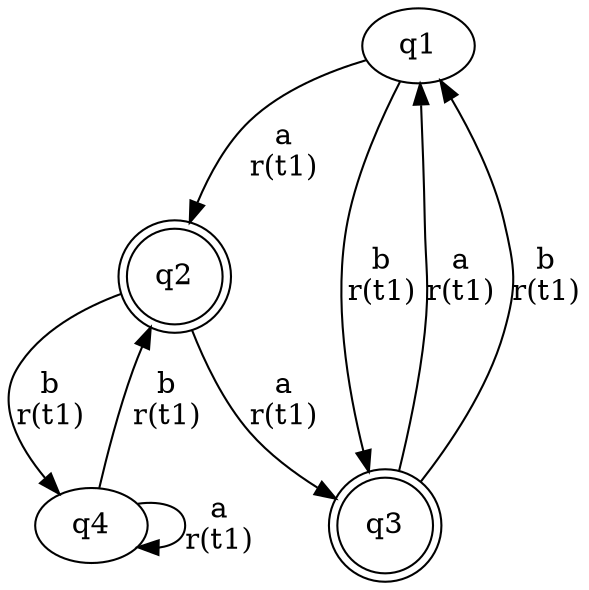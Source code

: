 digraph "tests_1/test23/solution500/solution" {
	q1[label=q1]
	q2[label=q2 shape=doublecircle]
	q3[label=q3 shape=doublecircle]
	q4[label=q4]
	q1 -> q2[label="a\nr(t1)\n"]
	q2 -> q3[label="a\nr(t1)\n"]
	q3 -> q1[label="a\nr(t1)\n"]
	q3 -> q1[label="b\nr(t1)\n"]
	q2 -> q4[label="b\nr(t1)\n"]
	q4 -> q2[label="b\nr(t1)\n"]
	q4 -> q4[label="a\nr(t1)\n"]
	q1 -> q3[label="b\nr(t1)\n"]
}
